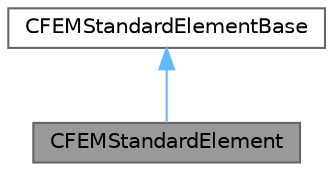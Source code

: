 digraph "CFEMStandardElement"
{
 // LATEX_PDF_SIZE
  bgcolor="transparent";
  edge [fontname=Helvetica,fontsize=10,labelfontname=Helvetica,labelfontsize=10];
  node [fontname=Helvetica,fontsize=10,shape=box,height=0.2,width=0.4];
  Node1 [id="Node000001",label="CFEMStandardElement",height=0.2,width=0.4,color="gray40", fillcolor="grey60", style="filled", fontcolor="black",tooltip="Class to define a FEM standard element."];
  Node2 -> Node1 [id="edge1_Node000001_Node000002",dir="back",color="steelblue1",style="solid",tooltip=" "];
  Node2 [id="Node000002",label="CFEMStandardElementBase",height=0.2,width=0.4,color="gray40", fillcolor="white", style="filled",URL="$classCFEMStandardElementBase.html",tooltip="Base class for a FEM standard element."];
}
